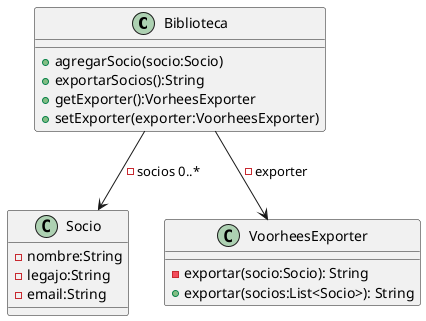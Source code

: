 @startuml
class Biblioteca {
+agregarSocio(socio:Socio)
+exportarSocios():String
+getExporter():VorheesExporter
+setExporter(exporter:VoorheesExporter)
}
Biblioteca --> Socio : -socios 0..*
Biblioteca --> VoorheesExporter : -exporter 

class Socio {
-nombre:String
-legajo:String
-email:String
}

class VoorheesExporter {
-exportar(socio:Socio): String
+exportar(socios:List<Socio>): String
}
@enduml